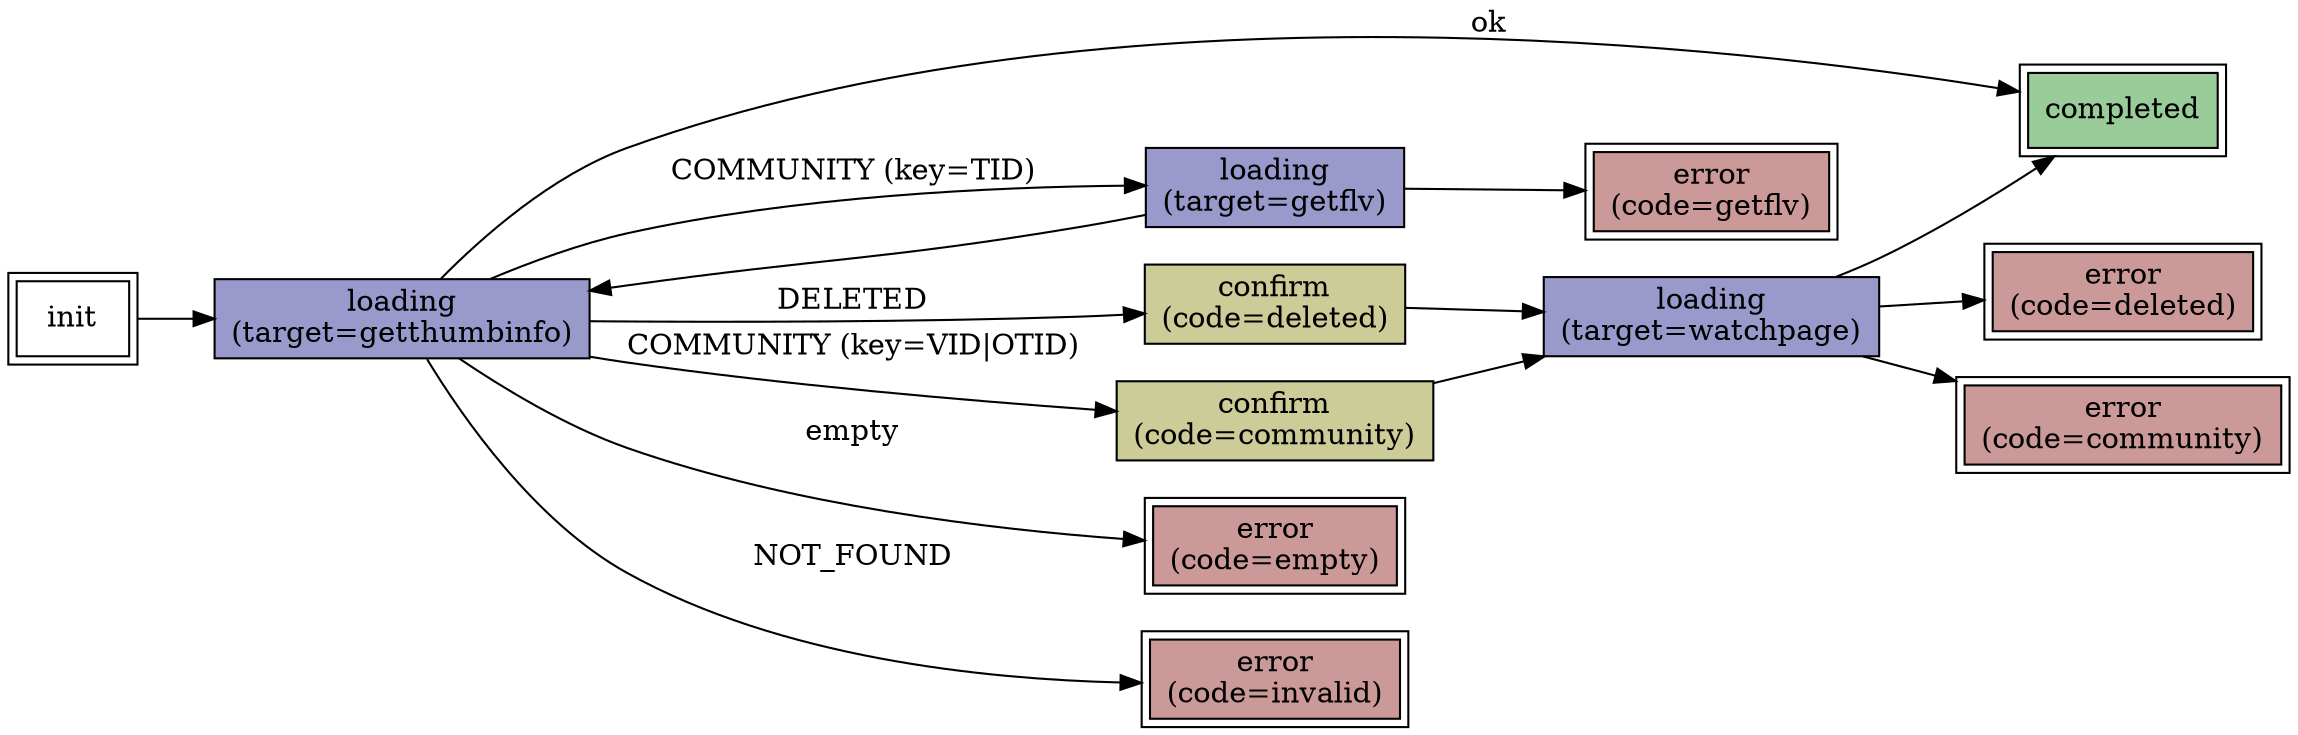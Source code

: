 digraph getthuminfo_fsm {
    rankdir = LR;

    node [shape = box];

    init [label = "init", peripheries = 2];

    node [style = filled, fillcolor = "#99cc99", peripheries = 2];
    completed [label = "completed"];

    node [style = filled, fillcolor = "#9999cc", peripheries = 1];
    load_getthumbinfo [label = "loading\n(target=getthumbinfo)"];
    load_getflv [label = "loading\n(target=getflv)"];
    load_watchpage [label = "loading\n(target=watchpage)"];

    node [style = filled, fillcolor = "#cccc99", peripheries = 1];
    confirm_deleted [label = "confirm\n(code=deleted)"];
    confirm_community [label = "confirm\n(code=community)"];

    node [style = filled, fillcolor = "#cc9999", peripheries = 2];
    error_empty [label = "error\n(code=empty)"];
    error_invalid [label = "error\n(code=invalid)"];
    error_deleted [label = "error\n(code=deleted)"];
    error_community [label = "error\n(code=community)"];
    error_getflv [label = "error\n(code=getflv)"];

    init -> load_getthumbinfo;

    load_getthumbinfo -> completed [label = "ok"];
    load_getthumbinfo -> error_empty [label = "empty"];
    load_getthumbinfo -> error_invalid [label = "NOT_FOUND"];
    load_getthumbinfo -> confirm_deleted [label = "DELETED"];
    load_getthumbinfo -> confirm_community [label = "COMMUNITY (key=VID|OTID)"]
    load_getthumbinfo -> load_getflv [label = "COMMUNITY (key=TID)"];

    confirm_deleted -> load_watchpage;
    confirm_community -> load_watchpage;

    load_watchpage -> completed;
    load_watchpage -> error_deleted;
    load_watchpage -> error_community;

    load_getflv -> error_getflv;
    load_getflv -> load_getthumbinfo;
}
